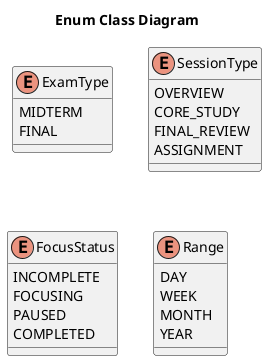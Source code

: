 @startuml
title Enum Class Diagram

enum ExamType {
    MIDTERM
    FINAL
}

enum SessionType {
    OVERVIEW
    CORE_STUDY
    FINAL_REVIEW
    ASSIGNMENT
}

enum FocusStatus {
    INCOMPLETE   
    FOCUSING
    PAUSED
    COMPLETED    
}

enum Range {
    DAY
    WEEK
    MONTH
    YEAR
}

@enduml
